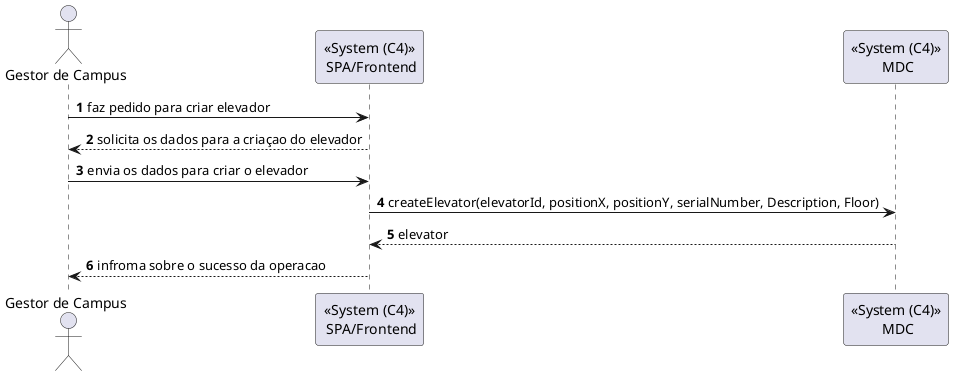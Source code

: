 @startuml
autonumber
actor "Gestor de Campus" 

participant "<<System (C4)>>\n SPA/Frontend" as UI
participant "<<System (C4)>>\n MDC" as MDC

"Gestor de Campus"  -> UI : faz pedido para criar elevador

UI --> "Gestor de Campus" : solicita os dados para a criaçao do elevador 

"Gestor de Campus" -> UI : envia os dados para criar o elevador 

UI -> MDC : createElevator(elevatorId, positionX, positionY, serialNumber, Description, Floor)

MDC --> UI : elevator

UI -->"Gestor de Campus" : infroma sobre o sucesso da operacao

@enduml